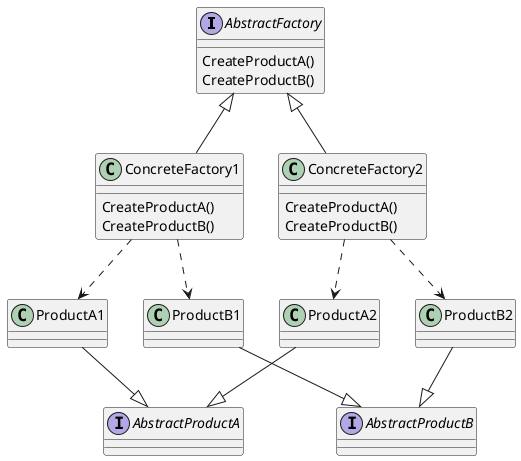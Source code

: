 @startuml

interface AbstractFactory {
    CreateProductA()
    CreateProductB()
}
class ConcreteFactory1 {
    CreateProductA()
    CreateProductB()
}
class ConcreteFactory2 {
    CreateProductA()
    CreateProductB()
}
AbstractFactory <|-- ConcreteFactory1
AbstractFactory <|-- ConcreteFactory2

interface AbstractProductA
class ProductA1
class ProductA2
ProductA1 --|> AbstractProductA
ProductA2 --|> AbstractProductA

interface AbstractProductB
class ProductB1
class ProductB2
ProductB1 --|> AbstractProductB
ProductB2 --|> AbstractProductB

ConcreteFactory1 ..> ProductA1
ConcreteFactory1 ..> ProductB1

ConcreteFactory2 ..> ProductA2
ConcreteFactory2 ..> ProductB2

@enduml